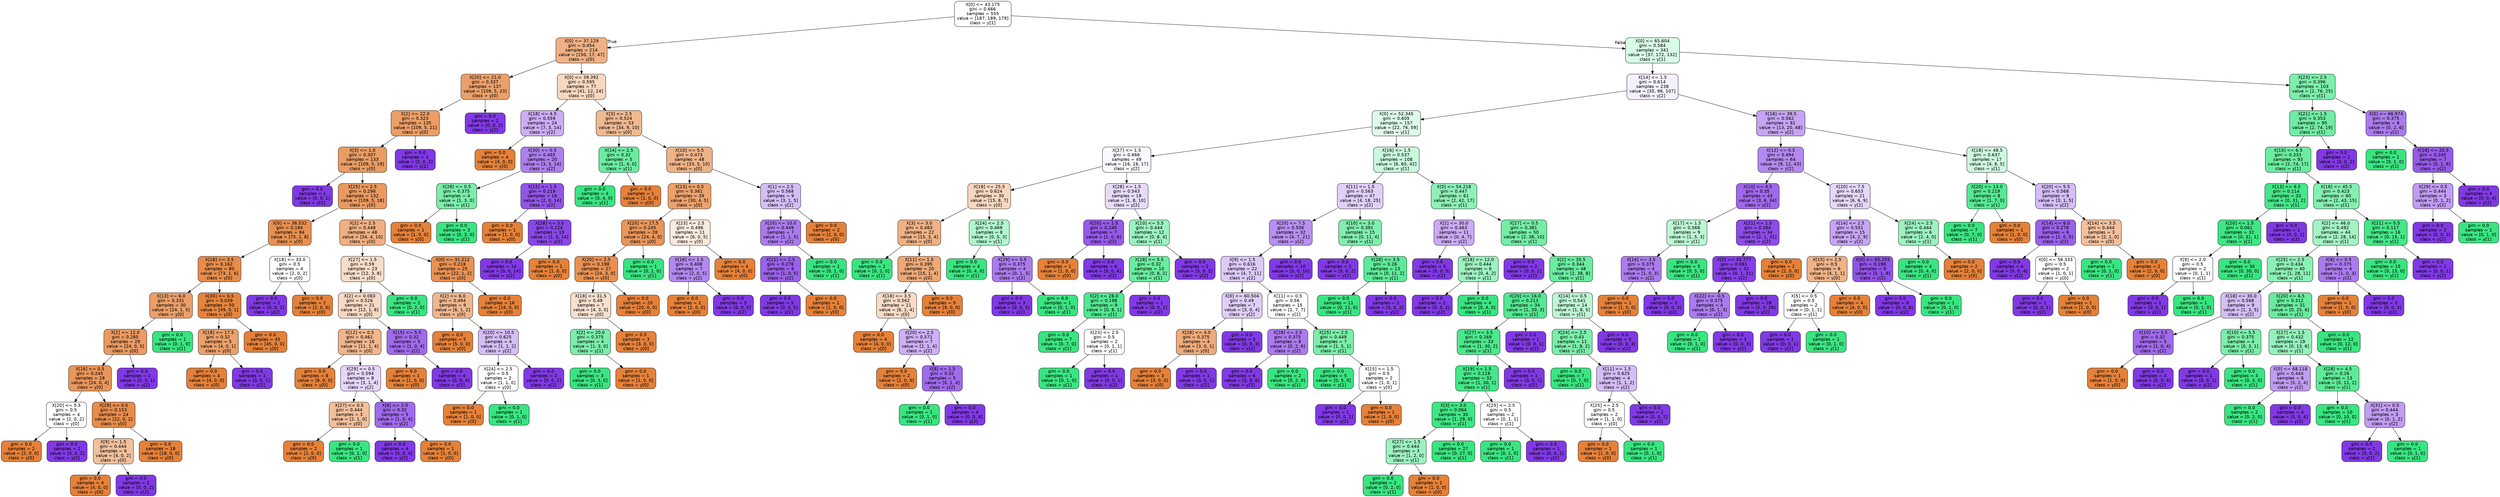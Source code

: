 digraph Tree {
node [shape=box, style="filled, rounded", color="black", fontname=helvetica] ;
edge [fontname=helvetica] ;
0 [label="X[0] <= 43.175\ngini = 0.666\nsamples = 555\nvalue = [187, 189, 179]\nclass = y[1]", fillcolor="#fefffe"] ;
1 [label="X[0] <= 37.129\ngini = 0.454\nsamples = 214\nvalue = [150, 17, 47]\nclass = y[0]", fillcolor="#efb185"] ;
0 -> 1 [labeldistance=2.5, labelangle=45, headlabel="True"] ;
2 [label="X[20] <= 21.0\ngini = 0.337\nsamples = 137\nvalue = [109, 5, 23]\nclass = y[0]", fillcolor="#eba06a"] ;
1 -> 2 ;
3 [label="X[2] <= 22.0\ngini = 0.323\nsamples = 135\nvalue = [109, 5, 21]\nclass = y[0]", fillcolor="#eb9e66"] ;
2 -> 3 ;
4 [label="X[3] <= 1.0\ngini = 0.307\nsamples = 133\nvalue = [109, 5, 19]\nclass = y[0]", fillcolor="#ea9c63"] ;
3 -> 4 ;
5 [label="gini = 0.0\nsamples = 1\nvalue = [0, 0, 1]\nclass = y[2]", fillcolor="#8139e5"] ;
4 -> 5 ;
6 [label="X[25] <= 2.5\ngini = 0.298\nsamples = 132\nvalue = [109, 5, 18]\nclass = y[0]", fillcolor="#ea9a61"] ;
4 -> 6 ;
7 [label="X[0] <= 36.532\ngini = 0.194\nsamples = 84\nvalue = [75, 1, 8]\nclass = y[0]", fillcolor="#e89050"] ;
6 -> 7 ;
8 [label="X[18] <= 3.5\ngini = 0.162\nsamples = 80\nvalue = [73, 1, 6]\nclass = y[0]", fillcolor="#e78d4c"] ;
7 -> 8 ;
9 [label="X[13] <= 6.0\ngini = 0.331\nsamples = 30\nvalue = [24, 1, 5]\nclass = y[0]", fillcolor="#eb9f69"] ;
8 -> 9 ;
10 [label="X[2] <= 12.0\ngini = 0.285\nsamples = 29\nvalue = [24, 0, 5]\nclass = y[0]", fillcolor="#ea9b62"] ;
9 -> 10 ;
11 [label="X[16] <= 0.5\ngini = 0.245\nsamples = 28\nvalue = [24, 0, 4]\nclass = y[0]", fillcolor="#e9965a"] ;
10 -> 11 ;
12 [label="X[20] <= 5.5\ngini = 0.5\nsamples = 4\nvalue = [2, 0, 2]\nclass = y[0]", fillcolor="#ffffff"] ;
11 -> 12 ;
13 [label="gini = 0.0\nsamples = 2\nvalue = [2, 0, 0]\nclass = y[0]", fillcolor="#e58139"] ;
12 -> 13 ;
14 [label="gini = 0.0\nsamples = 2\nvalue = [0, 0, 2]\nclass = y[2]", fillcolor="#8139e5"] ;
12 -> 14 ;
15 [label="X[29] <= 0.5\ngini = 0.153\nsamples = 24\nvalue = [22, 0, 2]\nclass = y[0]", fillcolor="#e78c4b"] ;
11 -> 15 ;
16 [label="X[9] <= 1.5\ngini = 0.444\nsamples = 6\nvalue = [4, 0, 2]\nclass = y[0]", fillcolor="#f2c09c"] ;
15 -> 16 ;
17 [label="gini = 0.0\nsamples = 4\nvalue = [4, 0, 0]\nclass = y[0]", fillcolor="#e58139"] ;
16 -> 17 ;
18 [label="gini = 0.0\nsamples = 2\nvalue = [0, 0, 2]\nclass = y[2]", fillcolor="#8139e5"] ;
16 -> 18 ;
19 [label="gini = 0.0\nsamples = 18\nvalue = [18, 0, 0]\nclass = y[0]", fillcolor="#e58139"] ;
15 -> 19 ;
20 [label="gini = 0.0\nsamples = 1\nvalue = [0, 0, 1]\nclass = y[2]", fillcolor="#8139e5"] ;
10 -> 20 ;
21 [label="gini = 0.0\nsamples = 1\nvalue = [0, 1, 0]\nclass = y[1]", fillcolor="#39e581"] ;
9 -> 21 ;
22 [label="X[30] <= 0.5\ngini = 0.039\nsamples = 50\nvalue = [49, 0, 1]\nclass = y[0]", fillcolor="#e6843d"] ;
8 -> 22 ;
23 [label="X[18] <= 17.5\ngini = 0.32\nsamples = 5\nvalue = [4, 0, 1]\nclass = y[0]", fillcolor="#eca06a"] ;
22 -> 23 ;
24 [label="gini = 0.0\nsamples = 4\nvalue = [4, 0, 0]\nclass = y[0]", fillcolor="#e58139"] ;
23 -> 24 ;
25 [label="gini = 0.0\nsamples = 1\nvalue = [0, 0, 1]\nclass = y[2]", fillcolor="#8139e5"] ;
23 -> 25 ;
26 [label="gini = 0.0\nsamples = 45\nvalue = [45, 0, 0]\nclass = y[0]", fillcolor="#e58139"] ;
22 -> 26 ;
27 [label="X[18] <= 33.0\ngini = 0.5\nsamples = 4\nvalue = [2, 0, 2]\nclass = y[0]", fillcolor="#ffffff"] ;
7 -> 27 ;
28 [label="gini = 0.0\nsamples = 2\nvalue = [0, 0, 2]\nclass = y[2]", fillcolor="#8139e5"] ;
27 -> 28 ;
29 [label="gini = 0.0\nsamples = 2\nvalue = [2, 0, 0]\nclass = y[0]", fillcolor="#e58139"] ;
27 -> 29 ;
30 [label="X[2] <= 2.5\ngini = 0.448\nsamples = 48\nvalue = [34, 4, 10]\nclass = y[0]", fillcolor="#efaf82"] ;
6 -> 30 ;
31 [label="X[27] <= 1.5\ngini = 0.59\nsamples = 23\nvalue = [12, 3, 8]\nclass = y[0]", fillcolor="#f8ddca"] ;
30 -> 31 ;
32 [label="X[2] <= 0.083\ngini = 0.526\nsamples = 21\nvalue = [12, 1, 8]\nclass = y[0]", fillcolor="#f7d8c2"] ;
31 -> 32 ;
33 [label="X[12] <= 0.5\ngini = 0.461\nsamples = 16\nvalue = [11, 1, 4]\nclass = y[0]", fillcolor="#f0b68c"] ;
32 -> 33 ;
34 [label="gini = 0.0\nsamples = 8\nvalue = [8, 0, 0]\nclass = y[0]", fillcolor="#e58139"] ;
33 -> 34 ;
35 [label="X[29] <= 0.5\ngini = 0.594\nsamples = 8\nvalue = [3, 1, 4]\nclass = y[2]", fillcolor="#e6d7fa"] ;
33 -> 35 ;
36 [label="X[27] <= 0.5\ngini = 0.444\nsamples = 3\nvalue = [2, 1, 0]\nclass = y[0]", fillcolor="#f2c09c"] ;
35 -> 36 ;
37 [label="gini = 0.0\nsamples = 2\nvalue = [2, 0, 0]\nclass = y[0]", fillcolor="#e58139"] ;
36 -> 37 ;
38 [label="gini = 0.0\nsamples = 1\nvalue = [0, 1, 0]\nclass = y[1]", fillcolor="#39e581"] ;
36 -> 38 ;
39 [label="X[8] <= 2.0\ngini = 0.32\nsamples = 5\nvalue = [1, 0, 4]\nclass = y[2]", fillcolor="#a06aec"] ;
35 -> 39 ;
40 [label="gini = 0.0\nsamples = 4\nvalue = [0, 0, 4]\nclass = y[2]", fillcolor="#8139e5"] ;
39 -> 40 ;
41 [label="gini = 0.0\nsamples = 1\nvalue = [1, 0, 0]\nclass = y[0]", fillcolor="#e58139"] ;
39 -> 41 ;
42 [label="X[15] <= 5.5\ngini = 0.32\nsamples = 5\nvalue = [1, 0, 4]\nclass = y[2]", fillcolor="#a06aec"] ;
32 -> 42 ;
43 [label="gini = 0.0\nsamples = 1\nvalue = [1, 0, 0]\nclass = y[0]", fillcolor="#e58139"] ;
42 -> 43 ;
44 [label="gini = 0.0\nsamples = 4\nvalue = [0, 0, 4]\nclass = y[2]", fillcolor="#8139e5"] ;
42 -> 44 ;
45 [label="gini = 0.0\nsamples = 2\nvalue = [0, 2, 0]\nclass = y[1]", fillcolor="#39e581"] ;
31 -> 45 ;
46 [label="X[0] <= 31.212\ngini = 0.218\nsamples = 25\nvalue = [22, 1, 2]\nclass = y[0]", fillcolor="#e89153"] ;
30 -> 46 ;
47 [label="X[2] <= 6.0\ngini = 0.494\nsamples = 9\nvalue = [6, 1, 2]\nclass = y[0]", fillcolor="#f0b78e"] ;
46 -> 47 ;
48 [label="gini = 0.0\nsamples = 5\nvalue = [5, 0, 0]\nclass = y[0]", fillcolor="#e58139"] ;
47 -> 48 ;
49 [label="X[20] <= 10.5\ngini = 0.625\nsamples = 4\nvalue = [1, 1, 2]\nclass = y[2]", fillcolor="#d5bdf6"] ;
47 -> 49 ;
50 [label="X[24] <= 2.5\ngini = 0.5\nsamples = 2\nvalue = [1, 1, 0]\nclass = y[0]", fillcolor="#ffffff"] ;
49 -> 50 ;
51 [label="gini = 0.0\nsamples = 1\nvalue = [1, 0, 0]\nclass = y[0]", fillcolor="#e58139"] ;
50 -> 51 ;
52 [label="gini = 0.0\nsamples = 1\nvalue = [0, 1, 0]\nclass = y[1]", fillcolor="#39e581"] ;
50 -> 52 ;
53 [label="gini = 0.0\nsamples = 2\nvalue = [0, 0, 2]\nclass = y[2]", fillcolor="#8139e5"] ;
49 -> 53 ;
54 [label="gini = 0.0\nsamples = 16\nvalue = [16, 0, 0]\nclass = y[0]", fillcolor="#e58139"] ;
46 -> 54 ;
55 [label="gini = 0.0\nsamples = 2\nvalue = [0, 0, 2]\nclass = y[2]", fillcolor="#8139e5"] ;
3 -> 55 ;
56 [label="gini = 0.0\nsamples = 2\nvalue = [0, 0, 2]\nclass = y[2]", fillcolor="#8139e5"] ;
2 -> 56 ;
57 [label="X[0] <= 39.392\ngini = 0.595\nsamples = 77\nvalue = [41, 12, 24]\nclass = y[0]", fillcolor="#f7d7bf"] ;
1 -> 57 ;
58 [label="X[18] <= 4.5\ngini = 0.559\nsamples = 24\nvalue = [7, 3, 14]\nclass = y[2]", fillcolor="#cbadf4"] ;
57 -> 58 ;
59 [label="gini = 0.0\nsamples = 4\nvalue = [4, 0, 0]\nclass = y[0]", fillcolor="#e58139"] ;
58 -> 59 ;
60 [label="X[30] <= 0.5\ngini = 0.465\nsamples = 20\nvalue = [3, 3, 14]\nclass = y[2]", fillcolor="#ad7fee"] ;
58 -> 60 ;
61 [label="X[28] <= 0.5\ngini = 0.375\nsamples = 4\nvalue = [1, 3, 0]\nclass = y[1]", fillcolor="#7beeab"] ;
60 -> 61 ;
62 [label="gini = 0.0\nsamples = 1\nvalue = [1, 0, 0]\nclass = y[0]", fillcolor="#e58139"] ;
61 -> 62 ;
63 [label="gini = 0.0\nsamples = 3\nvalue = [0, 3, 0]\nclass = y[1]", fillcolor="#39e581"] ;
61 -> 63 ;
64 [label="X[15] <= 1.5\ngini = 0.219\nsamples = 16\nvalue = [2, 0, 14]\nclass = y[2]", fillcolor="#9355e9"] ;
60 -> 64 ;
65 [label="gini = 0.0\nsamples = 1\nvalue = [1, 0, 0]\nclass = y[0]", fillcolor="#e58139"] ;
64 -> 65 ;
66 [label="X[28] <= 3.0\ngini = 0.124\nsamples = 15\nvalue = [1, 0, 14]\nclass = y[2]", fillcolor="#8a47e7"] ;
64 -> 66 ;
67 [label="gini = 0.0\nsamples = 14\nvalue = [0, 0, 14]\nclass = y[2]", fillcolor="#8139e5"] ;
66 -> 67 ;
68 [label="gini = 0.0\nsamples = 1\nvalue = [1, 0, 0]\nclass = y[0]", fillcolor="#e58139"] ;
66 -> 68 ;
69 [label="X[3] <= 2.5\ngini = 0.524\nsamples = 53\nvalue = [34, 9, 10]\nclass = y[0]", fillcolor="#f0b990"] ;
57 -> 69 ;
70 [label="X[14] <= 2.5\ngini = 0.32\nsamples = 5\nvalue = [1, 4, 0]\nclass = y[1]", fillcolor="#6aeca0"] ;
69 -> 70 ;
71 [label="gini = 0.0\nsamples = 4\nvalue = [0, 4, 0]\nclass = y[1]", fillcolor="#39e581"] ;
70 -> 71 ;
72 [label="gini = 0.0\nsamples = 1\nvalue = [1, 0, 0]\nclass = y[0]", fillcolor="#e58139"] ;
70 -> 72 ;
73 [label="X[10] <= 5.5\ngini = 0.473\nsamples = 48\nvalue = [33, 5, 10]\nclass = y[0]", fillcolor="#efb387"] ;
69 -> 73 ;
74 [label="X[13] <= 0.5\ngini = 0.381\nsamples = 39\nvalue = [30, 4, 5]\nclass = y[0]", fillcolor="#eca26d"] ;
73 -> 74 ;
75 [label="X[20] <= 17.5\ngini = 0.245\nsamples = 28\nvalue = [24, 4, 0]\nclass = y[0]", fillcolor="#e9965a"] ;
74 -> 75 ;
76 [label="X[20] <= 2.5\ngini = 0.198\nsamples = 27\nvalue = [24, 3, 0]\nclass = y[0]", fillcolor="#e89152"] ;
75 -> 76 ;
77 [label="X[18] <= 31.5\ngini = 0.49\nsamples = 7\nvalue = [4, 3, 0]\nclass = y[0]", fillcolor="#f8e0ce"] ;
76 -> 77 ;
78 [label="X[2] <= 20.0\ngini = 0.375\nsamples = 4\nvalue = [1, 3, 0]\nclass = y[1]", fillcolor="#7beeab"] ;
77 -> 78 ;
79 [label="gini = 0.0\nsamples = 3\nvalue = [0, 3, 0]\nclass = y[1]", fillcolor="#39e581"] ;
78 -> 79 ;
80 [label="gini = 0.0\nsamples = 1\nvalue = [1, 0, 0]\nclass = y[0]", fillcolor="#e58139"] ;
78 -> 80 ;
81 [label="gini = 0.0\nsamples = 3\nvalue = [3, 0, 0]\nclass = y[0]", fillcolor="#e58139"] ;
77 -> 81 ;
82 [label="gini = 0.0\nsamples = 20\nvalue = [20, 0, 0]\nclass = y[0]", fillcolor="#e58139"] ;
76 -> 82 ;
83 [label="gini = 0.0\nsamples = 1\nvalue = [0, 1, 0]\nclass = y[1]", fillcolor="#39e581"] ;
75 -> 83 ;
84 [label="X[23] <= 2.5\ngini = 0.496\nsamples = 11\nvalue = [6, 0, 5]\nclass = y[0]", fillcolor="#fbeade"] ;
74 -> 84 ;
85 [label="X[16] <= 1.5\ngini = 0.408\nsamples = 7\nvalue = [2, 0, 5]\nclass = y[2]", fillcolor="#b388ef"] ;
84 -> 85 ;
86 [label="gini = 0.0\nsamples = 2\nvalue = [2, 0, 0]\nclass = y[0]", fillcolor="#e58139"] ;
85 -> 86 ;
87 [label="gini = 0.0\nsamples = 5\nvalue = [0, 0, 5]\nclass = y[2]", fillcolor="#8139e5"] ;
85 -> 87 ;
88 [label="gini = 0.0\nsamples = 4\nvalue = [4, 0, 0]\nclass = y[0]", fillcolor="#e58139"] ;
84 -> 88 ;
89 [label="X[1] <= 2.5\ngini = 0.568\nsamples = 9\nvalue = [3, 1, 5]\nclass = y[2]", fillcolor="#d5bdf6"] ;
73 -> 89 ;
90 [label="X[20] <= 10.0\ngini = 0.449\nsamples = 7\nvalue = [1, 1, 5]\nclass = y[2]", fillcolor="#ab7bee"] ;
89 -> 90 ;
91 [label="X[11] <= 2.5\ngini = 0.278\nsamples = 6\nvalue = [1, 0, 5]\nclass = y[2]", fillcolor="#9a61ea"] ;
90 -> 91 ;
92 [label="gini = 0.0\nsamples = 5\nvalue = [0, 0, 5]\nclass = y[2]", fillcolor="#8139e5"] ;
91 -> 92 ;
93 [label="gini = 0.0\nsamples = 1\nvalue = [1, 0, 0]\nclass = y[0]", fillcolor="#e58139"] ;
91 -> 93 ;
94 [label="gini = 0.0\nsamples = 1\nvalue = [0, 1, 0]\nclass = y[1]", fillcolor="#39e581"] ;
90 -> 94 ;
95 [label="gini = 0.0\nsamples = 2\nvalue = [2, 0, 0]\nclass = y[0]", fillcolor="#e58139"] ;
89 -> 95 ;
96 [label="X[0] <= 65.604\ngini = 0.584\nsamples = 341\nvalue = [37, 172, 132]\nclass = y[1]", fillcolor="#d9fae7"] ;
0 -> 96 [labeldistance=2.5, labelangle=-45, headlabel="False"] ;
97 [label="X[14] <= 1.5\ngini = 0.614\nsamples = 238\nvalue = [35, 96, 107]\nclass = y[2]", fillcolor="#f5f0fd"] ;
96 -> 97 ;
98 [label="X[0] <= 52.345\ngini = 0.605\nsamples = 157\nvalue = [22, 76, 59]\nclass = y[1]", fillcolor="#ddfae9"] ;
97 -> 98 ;
99 [label="X[27] <= 1.5\ngini = 0.666\nsamples = 49\nvalue = [16, 16, 17]\nclass = y[2]", fillcolor="#fbf9fe"] ;
98 -> 99 ;
100 [label="X[18] <= 25.5\ngini = 0.624\nsamples = 30\nvalue = [15, 8, 7]\nclass = y[0]", fillcolor="#f7d7c0"] ;
99 -> 100 ;
101 [label="X[3] <= 3.0\ngini = 0.483\nsamples = 22\nvalue = [15, 3, 4]\nclass = y[0]", fillcolor="#efb286"] ;
100 -> 101 ;
102 [label="gini = 0.0\nsamples = 2\nvalue = [0, 2, 0]\nclass = y[1]", fillcolor="#39e581"] ;
101 -> 102 ;
103 [label="X[11] <= 1.5\ngini = 0.395\nsamples = 20\nvalue = [15, 1, 4]\nclass = y[0]", fillcolor="#eda877"] ;
101 -> 103 ;
104 [label="X[18] <= 3.5\ngini = 0.562\nsamples = 11\nvalue = [6, 1, 4]\nclass = y[0]", fillcolor="#f8dbc6"] ;
103 -> 104 ;
105 [label="gini = 0.0\nsamples = 4\nvalue = [4, 0, 0]\nclass = y[0]", fillcolor="#e58139"] ;
104 -> 105 ;
106 [label="X[20] <= 2.5\ngini = 0.571\nsamples = 7\nvalue = [2, 1, 4]\nclass = y[2]", fillcolor="#cdb0f5"] ;
104 -> 106 ;
107 [label="gini = 0.0\nsamples = 2\nvalue = [2, 0, 0]\nclass = y[0]", fillcolor="#e58139"] ;
106 -> 107 ;
108 [label="X[8] <= 1.5\ngini = 0.32\nsamples = 5\nvalue = [0, 1, 4]\nclass = y[2]", fillcolor="#a06aec"] ;
106 -> 108 ;
109 [label="gini = 0.0\nsamples = 1\nvalue = [0, 1, 0]\nclass = y[1]", fillcolor="#39e581"] ;
108 -> 109 ;
110 [label="gini = 0.0\nsamples = 4\nvalue = [0, 0, 4]\nclass = y[2]", fillcolor="#8139e5"] ;
108 -> 110 ;
111 [label="gini = 0.0\nsamples = 9\nvalue = [9, 0, 0]\nclass = y[0]", fillcolor="#e58139"] ;
103 -> 111 ;
112 [label="X[24] <= 2.5\ngini = 0.469\nsamples = 8\nvalue = [0, 5, 3]\nclass = y[1]", fillcolor="#b0f5cd"] ;
100 -> 112 ;
113 [label="gini = 0.0\nsamples = 4\nvalue = [0, 4, 0]\nclass = y[1]", fillcolor="#39e581"] ;
112 -> 113 ;
114 [label="X[29] <= 0.5\ngini = 0.375\nsamples = 4\nvalue = [0, 1, 3]\nclass = y[2]", fillcolor="#ab7bee"] ;
112 -> 114 ;
115 [label="gini = 0.0\nsamples = 3\nvalue = [0, 0, 3]\nclass = y[2]", fillcolor="#8139e5"] ;
114 -> 115 ;
116 [label="gini = 0.0\nsamples = 1\nvalue = [0, 1, 0]\nclass = y[1]", fillcolor="#39e581"] ;
114 -> 116 ;
117 [label="X[28] <= 1.5\ngini = 0.543\nsamples = 19\nvalue = [1, 8, 10]\nclass = y[2]", fillcolor="#e8dbfa"] ;
99 -> 117 ;
118 [label="X[20] <= 1.5\ngini = 0.245\nsamples = 7\nvalue = [1, 0, 6]\nclass = y[2]", fillcolor="#965ae9"] ;
117 -> 118 ;
119 [label="gini = 0.0\nsamples = 1\nvalue = [1, 0, 0]\nclass = y[0]", fillcolor="#e58139"] ;
118 -> 119 ;
120 [label="gini = 0.0\nsamples = 6\nvalue = [0, 0, 6]\nclass = y[2]", fillcolor="#8139e5"] ;
118 -> 120 ;
121 [label="X[10] <= 5.5\ngini = 0.444\nsamples = 12\nvalue = [0, 8, 4]\nclass = y[1]", fillcolor="#9cf2c0"] ;
117 -> 121 ;
122 [label="X[28] <= 5.5\ngini = 0.32\nsamples = 10\nvalue = [0, 8, 2]\nclass = y[1]", fillcolor="#6aeca0"] ;
121 -> 122 ;
123 [label="X[2] <= 28.0\ngini = 0.198\nsamples = 9\nvalue = [0, 8, 1]\nclass = y[1]", fillcolor="#52e891"] ;
122 -> 123 ;
124 [label="gini = 0.0\nsamples = 7\nvalue = [0, 7, 0]\nclass = y[1]", fillcolor="#39e581"] ;
123 -> 124 ;
125 [label="X[23] <= 2.5\ngini = 0.5\nsamples = 2\nvalue = [0, 1, 1]\nclass = y[1]", fillcolor="#ffffff"] ;
123 -> 125 ;
126 [label="gini = 0.0\nsamples = 1\nvalue = [0, 1, 0]\nclass = y[1]", fillcolor="#39e581"] ;
125 -> 126 ;
127 [label="gini = 0.0\nsamples = 1\nvalue = [0, 0, 1]\nclass = y[2]", fillcolor="#8139e5"] ;
125 -> 127 ;
128 [label="gini = 0.0\nsamples = 1\nvalue = [0, 0, 1]\nclass = y[2]", fillcolor="#8139e5"] ;
122 -> 128 ;
129 [label="gini = 0.0\nsamples = 2\nvalue = [0, 0, 2]\nclass = y[2]", fillcolor="#8139e5"] ;
121 -> 129 ;
130 [label="X[16] <= 1.5\ngini = 0.537\nsamples = 108\nvalue = [6, 60, 42]\nclass = y[1]", fillcolor="#c9f8dd"] ;
98 -> 130 ;
131 [label="X[11] <= 1.5\ngini = 0.563\nsamples = 47\nvalue = [4, 18, 25]\nclass = y[2]", fillcolor="#e1cff9"] ;
130 -> 131 ;
132 [label="X[20] <= 7.5\ngini = 0.506\nsamples = 32\nvalue = [4, 7, 21]\nclass = y[2]", fillcolor="#b890f0"] ;
131 -> 132 ;
133 [label="X[9] <= 1.5\ngini = 0.616\nsamples = 22\nvalue = [4, 7, 11]\nclass = y[2]", fillcolor="#ddcaf8"] ;
132 -> 133 ;
134 [label="X[0] <= 60.504\ngini = 0.49\nsamples = 7\nvalue = [3, 0, 4]\nclass = y[2]", fillcolor="#e0cef8"] ;
133 -> 134 ;
135 [label="X[28] <= 4.0\ngini = 0.375\nsamples = 4\nvalue = [3, 0, 1]\nclass = y[0]", fillcolor="#eeab7b"] ;
134 -> 135 ;
136 [label="gini = 0.0\nsamples = 3\nvalue = [3, 0, 0]\nclass = y[0]", fillcolor="#e58139"] ;
135 -> 136 ;
137 [label="gini = 0.0\nsamples = 1\nvalue = [0, 0, 1]\nclass = y[2]", fillcolor="#8139e5"] ;
135 -> 137 ;
138 [label="gini = 0.0\nsamples = 3\nvalue = [0, 0, 3]\nclass = y[2]", fillcolor="#8139e5"] ;
134 -> 138 ;
139 [label="X[11] <= 0.5\ngini = 0.56\nsamples = 15\nvalue = [1, 7, 7]\nclass = y[1]", fillcolor="#ffffff"] ;
133 -> 139 ;
140 [label="X[28] <= 2.5\ngini = 0.375\nsamples = 8\nvalue = [0, 2, 6]\nclass = y[2]", fillcolor="#ab7bee"] ;
139 -> 140 ;
141 [label="gini = 0.0\nsamples = 6\nvalue = [0, 0, 6]\nclass = y[2]", fillcolor="#8139e5"] ;
140 -> 141 ;
142 [label="gini = 0.0\nsamples = 2\nvalue = [0, 2, 0]\nclass = y[1]", fillcolor="#39e581"] ;
140 -> 142 ;
143 [label="X[25] <= 2.5\ngini = 0.449\nsamples = 7\nvalue = [1, 5, 1]\nclass = y[1]", fillcolor="#7beeab"] ;
139 -> 143 ;
144 [label="gini = 0.0\nsamples = 5\nvalue = [0, 5, 0]\nclass = y[1]", fillcolor="#39e581"] ;
143 -> 144 ;
145 [label="X[15] <= 1.5\ngini = 0.5\nsamples = 2\nvalue = [1, 0, 1]\nclass = y[0]", fillcolor="#ffffff"] ;
143 -> 145 ;
146 [label="gini = 0.0\nsamples = 1\nvalue = [0, 0, 1]\nclass = y[2]", fillcolor="#8139e5"] ;
145 -> 146 ;
147 [label="gini = 0.0\nsamples = 1\nvalue = [1, 0, 0]\nclass = y[0]", fillcolor="#e58139"] ;
145 -> 147 ;
148 [label="gini = 0.0\nsamples = 10\nvalue = [0, 0, 10]\nclass = y[2]", fillcolor="#8139e5"] ;
132 -> 148 ;
149 [label="X[10] <= 3.0\ngini = 0.391\nsamples = 15\nvalue = [0, 11, 4]\nclass = y[1]", fillcolor="#81eeaf"] ;
131 -> 149 ;
150 [label="gini = 0.0\nsamples = 2\nvalue = [0, 0, 2]\nclass = y[2]", fillcolor="#8139e5"] ;
149 -> 150 ;
151 [label="X[28] <= 3.5\ngini = 0.26\nsamples = 13\nvalue = [0, 11, 2]\nclass = y[1]", fillcolor="#5dea98"] ;
149 -> 151 ;
152 [label="gini = 0.0\nsamples = 11\nvalue = [0, 11, 0]\nclass = y[1]", fillcolor="#39e581"] ;
151 -> 152 ;
153 [label="gini = 0.0\nsamples = 2\nvalue = [0, 0, 2]\nclass = y[2]", fillcolor="#8139e5"] ;
151 -> 153 ;
154 [label="X[0] <= 54.218\ngini = 0.447\nsamples = 61\nvalue = [2, 42, 17]\nclass = y[1]", fillcolor="#8ef0b7"] ;
130 -> 154 ;
155 [label="X[2] <= 30.0\ngini = 0.463\nsamples = 11\nvalue = [0, 4, 7]\nclass = y[2]", fillcolor="#c9aaf4"] ;
154 -> 155 ;
156 [label="gini = 0.0\nsamples = 5\nvalue = [0, 0, 5]\nclass = y[2]", fillcolor="#8139e5"] ;
155 -> 156 ;
157 [label="X[18] <= 12.0\ngini = 0.444\nsamples = 6\nvalue = [0, 4, 2]\nclass = y[1]", fillcolor="#9cf2c0"] ;
155 -> 157 ;
158 [label="gini = 0.0\nsamples = 2\nvalue = [0, 0, 2]\nclass = y[2]", fillcolor="#8139e5"] ;
157 -> 158 ;
159 [label="gini = 0.0\nsamples = 4\nvalue = [0, 4, 0]\nclass = y[1]", fillcolor="#39e581"] ;
157 -> 159 ;
160 [label="X[27] <= 0.5\ngini = 0.381\nsamples = 50\nvalue = [2, 38, 10]\nclass = y[1]", fillcolor="#74eda7"] ;
154 -> 160 ;
161 [label="gini = 0.0\nsamples = 2\nvalue = [0, 0, 2]\nclass = y[2]", fillcolor="#8139e5"] ;
160 -> 161 ;
162 [label="X[2] <= 35.5\ngini = 0.344\nsamples = 48\nvalue = [2, 38, 8]\nclass = y[1]", fillcolor="#6aeca0"] ;
160 -> 162 ;
163 [label="X[20] <= 16.0\ngini = 0.213\nsamples = 34\nvalue = [1, 30, 3]\nclass = y[1]", fillcolor="#53e891"] ;
162 -> 163 ;
164 [label="X[27] <= 3.5\ngini = 0.169\nsamples = 33\nvalue = [1, 30, 2]\nclass = y[1]", fillcolor="#4ce88d"] ;
163 -> 164 ;
165 [label="X[19] <= 1.5\ngini = 0.119\nsamples = 32\nvalue = [1, 30, 1]\nclass = y[1]", fillcolor="#46e789"] ;
164 -> 165 ;
166 [label="X[3] <= 3.0\ngini = 0.064\nsamples = 30\nvalue = [1, 29, 0]\nclass = y[1]", fillcolor="#40e685"] ;
165 -> 166 ;
167 [label="X[27] <= 1.5\ngini = 0.444\nsamples = 3\nvalue = [1, 2, 0]\nclass = y[1]", fillcolor="#9cf2c0"] ;
166 -> 167 ;
168 [label="gini = 0.0\nsamples = 2\nvalue = [0, 2, 0]\nclass = y[1]", fillcolor="#39e581"] ;
167 -> 168 ;
169 [label="gini = 0.0\nsamples = 1\nvalue = [1, 0, 0]\nclass = y[0]", fillcolor="#e58139"] ;
167 -> 169 ;
170 [label="gini = 0.0\nsamples = 27\nvalue = [0, 27, 0]\nclass = y[1]", fillcolor="#39e581"] ;
166 -> 170 ;
171 [label="X[25] <= 2.5\ngini = 0.5\nsamples = 2\nvalue = [0, 1, 1]\nclass = y[1]", fillcolor="#ffffff"] ;
165 -> 171 ;
172 [label="gini = 0.0\nsamples = 1\nvalue = [0, 1, 0]\nclass = y[1]", fillcolor="#39e581"] ;
171 -> 172 ;
173 [label="gini = 0.0\nsamples = 1\nvalue = [0, 0, 1]\nclass = y[2]", fillcolor="#8139e5"] ;
171 -> 173 ;
174 [label="gini = 0.0\nsamples = 1\nvalue = [0, 0, 1]\nclass = y[2]", fillcolor="#8139e5"] ;
164 -> 174 ;
175 [label="gini = 0.0\nsamples = 1\nvalue = [0, 0, 1]\nclass = y[2]", fillcolor="#8139e5"] ;
163 -> 175 ;
176 [label="X[14] <= 0.5\ngini = 0.541\nsamples = 14\nvalue = [1, 8, 5]\nclass = y[1]", fillcolor="#bdf6d5"] ;
162 -> 176 ;
177 [label="X[24] <= 2.5\ngini = 0.43\nsamples = 11\nvalue = [1, 8, 2]\nclass = y[1]", fillcolor="#7beeab"] ;
176 -> 177 ;
178 [label="gini = 0.0\nsamples = 7\nvalue = [0, 7, 0]\nclass = y[1]", fillcolor="#39e581"] ;
177 -> 178 ;
179 [label="X[11] <= 1.5\ngini = 0.625\nsamples = 4\nvalue = [1, 1, 2]\nclass = y[2]", fillcolor="#d5bdf6"] ;
177 -> 179 ;
180 [label="X[25] <= 2.5\ngini = 0.5\nsamples = 2\nvalue = [1, 1, 0]\nclass = y[0]", fillcolor="#ffffff"] ;
179 -> 180 ;
181 [label="gini = 0.0\nsamples = 1\nvalue = [1, 0, 0]\nclass = y[0]", fillcolor="#e58139"] ;
180 -> 181 ;
182 [label="gini = 0.0\nsamples = 1\nvalue = [0, 1, 0]\nclass = y[1]", fillcolor="#39e581"] ;
180 -> 182 ;
183 [label="gini = 0.0\nsamples = 2\nvalue = [0, 0, 2]\nclass = y[2]", fillcolor="#8139e5"] ;
179 -> 183 ;
184 [label="gini = 0.0\nsamples = 3\nvalue = [0, 0, 3]\nclass = y[2]", fillcolor="#8139e5"] ;
176 -> 184 ;
185 [label="X[18] <= 39.5\ngini = 0.562\nsamples = 81\nvalue = [13, 20, 48]\nclass = y[2]", fillcolor="#c5a4f3"] ;
97 -> 185 ;
186 [label="X[12] <= 0.5\ngini = 0.494\nsamples = 64\nvalue = [9, 12, 43]\nclass = y[2]", fillcolor="#b489f0"] ;
185 -> 186 ;
187 [label="X[10] <= 4.5\ngini = 0.35\nsamples = 43\nvalue = [3, 6, 34]\nclass = y[2]", fillcolor="#a069eb"] ;
186 -> 187 ;
188 [label="X[17] <= 1.5\ngini = 0.568\nsamples = 9\nvalue = [1, 5, 3]\nclass = y[1]", fillcolor="#bdf6d5"] ;
187 -> 188 ;
189 [label="X[14] <= 3.5\ngini = 0.375\nsamples = 4\nvalue = [1, 0, 3]\nclass = y[2]", fillcolor="#ab7bee"] ;
188 -> 189 ;
190 [label="gini = 0.0\nsamples = 1\nvalue = [1, 0, 0]\nclass = y[0]", fillcolor="#e58139"] ;
189 -> 190 ;
191 [label="gini = 0.0\nsamples = 3\nvalue = [0, 0, 3]\nclass = y[2]", fillcolor="#8139e5"] ;
189 -> 191 ;
192 [label="gini = 0.0\nsamples = 5\nvalue = [0, 5, 0]\nclass = y[1]", fillcolor="#39e581"] ;
188 -> 192 ;
193 [label="X[21] <= 1.5\ngini = 0.164\nsamples = 34\nvalue = [2, 1, 31]\nclass = y[2]", fillcolor="#8d4ce7"] ;
187 -> 193 ;
194 [label="X[0] <= 45.777\ngini = 0.061\nsamples = 32\nvalue = [0, 1, 31]\nclass = y[2]", fillcolor="#853fe6"] ;
193 -> 194 ;
195 [label="X[22] <= -0.5\ngini = 0.375\nsamples = 4\nvalue = [0, 1, 3]\nclass = y[2]", fillcolor="#ab7bee"] ;
194 -> 195 ;
196 [label="gini = 0.0\nsamples = 1\nvalue = [0, 1, 0]\nclass = y[1]", fillcolor="#39e581"] ;
195 -> 196 ;
197 [label="gini = 0.0\nsamples = 3\nvalue = [0, 0, 3]\nclass = y[2]", fillcolor="#8139e5"] ;
195 -> 197 ;
198 [label="gini = 0.0\nsamples = 28\nvalue = [0, 0, 28]\nclass = y[2]", fillcolor="#8139e5"] ;
194 -> 198 ;
199 [label="gini = 0.0\nsamples = 2\nvalue = [2, 0, 0]\nclass = y[0]", fillcolor="#e58139"] ;
193 -> 199 ;
200 [label="X[20] <= 7.5\ngini = 0.653\nsamples = 21\nvalue = [6, 6, 9]\nclass = y[2]", fillcolor="#e6d7fa"] ;
186 -> 200 ;
201 [label="X[14] <= 2.5\ngini = 0.551\nsamples = 15\nvalue = [4, 2, 9]\nclass = y[2]", fillcolor="#c6a5f3"] ;
200 -> 201 ;
202 [label="X[15] <= 2.5\ngini = 0.5\nsamples = 6\nvalue = [4, 1, 1]\nclass = y[0]", fillcolor="#efb388"] ;
201 -> 202 ;
203 [label="X[5] <= 0.5\ngini = 0.5\nsamples = 2\nvalue = [0, 1, 1]\nclass = y[1]", fillcolor="#ffffff"] ;
202 -> 203 ;
204 [label="gini = 0.0\nsamples = 1\nvalue = [0, 0, 1]\nclass = y[2]", fillcolor="#8139e5"] ;
203 -> 204 ;
205 [label="gini = 0.0\nsamples = 1\nvalue = [0, 1, 0]\nclass = y[1]", fillcolor="#39e581"] ;
203 -> 205 ;
206 [label="gini = 0.0\nsamples = 4\nvalue = [4, 0, 0]\nclass = y[0]", fillcolor="#e58139"] ;
202 -> 206 ;
207 [label="X[0] <= 65.255\ngini = 0.198\nsamples = 9\nvalue = [0, 1, 8]\nclass = y[2]", fillcolor="#9152e8"] ;
201 -> 207 ;
208 [label="gini = 0.0\nsamples = 8\nvalue = [0, 0, 8]\nclass = y[2]", fillcolor="#8139e5"] ;
207 -> 208 ;
209 [label="gini = 0.0\nsamples = 1\nvalue = [0, 1, 0]\nclass = y[1]", fillcolor="#39e581"] ;
207 -> 209 ;
210 [label="X[24] <= 2.5\ngini = 0.444\nsamples = 6\nvalue = [2, 4, 0]\nclass = y[1]", fillcolor="#9cf2c0"] ;
200 -> 210 ;
211 [label="gini = 0.0\nsamples = 4\nvalue = [0, 4, 0]\nclass = y[1]", fillcolor="#39e581"] ;
210 -> 211 ;
212 [label="gini = 0.0\nsamples = 2\nvalue = [2, 0, 0]\nclass = y[0]", fillcolor="#e58139"] ;
210 -> 212 ;
213 [label="X[18] <= 48.5\ngini = 0.637\nsamples = 17\nvalue = [4, 8, 5]\nclass = y[1]", fillcolor="#cef8e0"] ;
185 -> 213 ;
214 [label="X[20] <= 13.0\ngini = 0.219\nsamples = 8\nvalue = [1, 7, 0]\nclass = y[1]", fillcolor="#55e993"] ;
213 -> 214 ;
215 [label="gini = 0.0\nsamples = 7\nvalue = [0, 7, 0]\nclass = y[1]", fillcolor="#39e581"] ;
214 -> 215 ;
216 [label="gini = 0.0\nsamples = 1\nvalue = [1, 0, 0]\nclass = y[0]", fillcolor="#e58139"] ;
214 -> 216 ;
217 [label="X[20] <= 5.5\ngini = 0.568\nsamples = 9\nvalue = [3, 1, 5]\nclass = y[2]", fillcolor="#d5bdf6"] ;
213 -> 217 ;
218 [label="X[14] <= 6.0\ngini = 0.278\nsamples = 6\nvalue = [1, 0, 5]\nclass = y[2]", fillcolor="#9a61ea"] ;
217 -> 218 ;
219 [label="gini = 0.0\nsamples = 4\nvalue = [0, 0, 4]\nclass = y[2]", fillcolor="#8139e5"] ;
218 -> 219 ;
220 [label="X[0] <= 56.333\ngini = 0.5\nsamples = 2\nvalue = [1, 0, 1]\nclass = y[0]", fillcolor="#ffffff"] ;
218 -> 220 ;
221 [label="gini = 0.0\nsamples = 1\nvalue = [0, 0, 1]\nclass = y[2]", fillcolor="#8139e5"] ;
220 -> 221 ;
222 [label="gini = 0.0\nsamples = 1\nvalue = [1, 0, 0]\nclass = y[0]", fillcolor="#e58139"] ;
220 -> 222 ;
223 [label="X[14] <= 3.5\ngini = 0.444\nsamples = 3\nvalue = [2, 1, 0]\nclass = y[0]", fillcolor="#f2c09c"] ;
217 -> 223 ;
224 [label="gini = 0.0\nsamples = 1\nvalue = [0, 1, 0]\nclass = y[1]", fillcolor="#39e581"] ;
223 -> 224 ;
225 [label="gini = 0.0\nsamples = 2\nvalue = [2, 0, 0]\nclass = y[0]", fillcolor="#e58139"] ;
223 -> 225 ;
226 [label="X[23] <= 2.5\ngini = 0.396\nsamples = 103\nvalue = [2, 76, 25]\nclass = y[1]", fillcolor="#7eeead"] ;
96 -> 226 ;
227 [label="X[21] <= 1.5\ngini = 0.353\nsamples = 95\nvalue = [2, 74, 19]\nclass = y[1]", fillcolor="#70eca4"] ;
226 -> 227 ;
228 [label="X[15] <= 6.5\ngini = 0.333\nsamples = 93\nvalue = [2, 74, 17]\nclass = y[1]", fillcolor="#6beca0"] ;
227 -> 228 ;
229 [label="X[13] <= 6.5\ngini = 0.114\nsamples = 33\nvalue = [0, 31, 2]\nclass = y[1]", fillcolor="#46e789"] ;
228 -> 229 ;
230 [label="X[20] <= 1.5\ngini = 0.061\nsamples = 32\nvalue = [0, 31, 1]\nclass = y[1]", fillcolor="#3fe685"] ;
229 -> 230 ;
231 [label="X[9] <= 2.0\ngini = 0.5\nsamples = 2\nvalue = [0, 1, 1]\nclass = y[1]", fillcolor="#ffffff"] ;
230 -> 231 ;
232 [label="gini = 0.0\nsamples = 1\nvalue = [0, 0, 1]\nclass = y[2]", fillcolor="#8139e5"] ;
231 -> 232 ;
233 [label="gini = 0.0\nsamples = 1\nvalue = [0, 1, 0]\nclass = y[1]", fillcolor="#39e581"] ;
231 -> 233 ;
234 [label="gini = 0.0\nsamples = 30\nvalue = [0, 30, 0]\nclass = y[1]", fillcolor="#39e581"] ;
230 -> 234 ;
235 [label="gini = 0.0\nsamples = 1\nvalue = [0, 0, 1]\nclass = y[2]", fillcolor="#8139e5"] ;
229 -> 235 ;
236 [label="X[18] <= 45.5\ngini = 0.423\nsamples = 60\nvalue = [2, 43, 15]\nclass = y[1]", fillcolor="#84efb1"] ;
228 -> 236 ;
237 [label="X[2] <= 46.0\ngini = 0.492\nsamples = 44\nvalue = [2, 28, 14]\nclass = y[1]", fillcolor="#a3f3c4"] ;
236 -> 237 ;
238 [label="X[25] <= 2.5\ngini = 0.434\nsamples = 40\nvalue = [1, 28, 11]\nclass = y[1]", fillcolor="#8bf0b5"] ;
237 -> 238 ;
239 [label="X[18] <= 30.0\ngini = 0.568\nsamples = 9\nvalue = [1, 3, 5]\nclass = y[2]", fillcolor="#d5bdf6"] ;
238 -> 239 ;
240 [label="X[10] <= 3.5\ngini = 0.32\nsamples = 5\nvalue = [1, 0, 4]\nclass = y[2]", fillcolor="#a06aec"] ;
239 -> 240 ;
241 [label="gini = 0.0\nsamples = 1\nvalue = [1, 0, 0]\nclass = y[0]", fillcolor="#e58139"] ;
240 -> 241 ;
242 [label="gini = 0.0\nsamples = 4\nvalue = [0, 0, 4]\nclass = y[2]", fillcolor="#8139e5"] ;
240 -> 242 ;
243 [label="X[10] <= 5.5\ngini = 0.375\nsamples = 4\nvalue = [0, 3, 1]\nclass = y[1]", fillcolor="#7beeab"] ;
239 -> 243 ;
244 [label="gini = 0.0\nsamples = 1\nvalue = [0, 0, 1]\nclass = y[2]", fillcolor="#8139e5"] ;
243 -> 244 ;
245 [label="gini = 0.0\nsamples = 3\nvalue = [0, 3, 0]\nclass = y[1]", fillcolor="#39e581"] ;
243 -> 245 ;
246 [label="X[20] <= 6.5\ngini = 0.312\nsamples = 31\nvalue = [0, 25, 6]\nclass = y[1]", fillcolor="#69eb9f"] ;
238 -> 246 ;
247 [label="X[27] <= 1.5\ngini = 0.432\nsamples = 19\nvalue = [0, 13, 6]\nclass = y[1]", fillcolor="#94f1bb"] ;
246 -> 247 ;
248 [label="X[0] <= 68.118\ngini = 0.444\nsamples = 6\nvalue = [0, 2, 4]\nclass = y[2]", fillcolor="#c09cf2"] ;
247 -> 248 ;
249 [label="gini = 0.0\nsamples = 2\nvalue = [0, 2, 0]\nclass = y[1]", fillcolor="#39e581"] ;
248 -> 249 ;
250 [label="gini = 0.0\nsamples = 4\nvalue = [0, 0, 4]\nclass = y[2]", fillcolor="#8139e5"] ;
248 -> 250 ;
251 [label="X[28] <= 4.5\ngini = 0.26\nsamples = 13\nvalue = [0, 11, 2]\nclass = y[1]", fillcolor="#5dea98"] ;
247 -> 251 ;
252 [label="gini = 0.0\nsamples = 10\nvalue = [0, 10, 0]\nclass = y[1]", fillcolor="#39e581"] ;
251 -> 252 ;
253 [label="X[31] <= 0.5\ngini = 0.444\nsamples = 3\nvalue = [0, 1, 2]\nclass = y[2]", fillcolor="#c09cf2"] ;
251 -> 253 ;
254 [label="gini = 0.0\nsamples = 2\nvalue = [0, 0, 2]\nclass = y[2]", fillcolor="#8139e5"] ;
253 -> 254 ;
255 [label="gini = 0.0\nsamples = 1\nvalue = [0, 1, 0]\nclass = y[1]", fillcolor="#39e581"] ;
253 -> 255 ;
256 [label="gini = 0.0\nsamples = 12\nvalue = [0, 12, 0]\nclass = y[1]", fillcolor="#39e581"] ;
246 -> 256 ;
257 [label="X[8] <= 0.5\ngini = 0.375\nsamples = 4\nvalue = [1, 0, 3]\nclass = y[2]", fillcolor="#ab7bee"] ;
237 -> 257 ;
258 [label="gini = 0.0\nsamples = 1\nvalue = [1, 0, 0]\nclass = y[0]", fillcolor="#e58139"] ;
257 -> 258 ;
259 [label="gini = 0.0\nsamples = 3\nvalue = [0, 0, 3]\nclass = y[2]", fillcolor="#8139e5"] ;
257 -> 259 ;
260 [label="X[21] <= 0.5\ngini = 0.117\nsamples = 16\nvalue = [0, 15, 1]\nclass = y[1]", fillcolor="#46e789"] ;
236 -> 260 ;
261 [label="gini = 0.0\nsamples = 15\nvalue = [0, 15, 0]\nclass = y[1]", fillcolor="#39e581"] ;
260 -> 261 ;
262 [label="gini = 0.0\nsamples = 1\nvalue = [0, 0, 1]\nclass = y[2]", fillcolor="#8139e5"] ;
260 -> 262 ;
263 [label="gini = 0.0\nsamples = 2\nvalue = [0, 0, 2]\nclass = y[2]", fillcolor="#8139e5"] ;
227 -> 263 ;
264 [label="X[0] <= 66.974\ngini = 0.375\nsamples = 8\nvalue = [0, 2, 6]\nclass = y[2]", fillcolor="#ab7bee"] ;
226 -> 264 ;
265 [label="gini = 0.0\nsamples = 1\nvalue = [0, 1, 0]\nclass = y[1]", fillcolor="#39e581"] ;
264 -> 265 ;
266 [label="X[18] <= 20.5\ngini = 0.245\nsamples = 7\nvalue = [0, 1, 6]\nclass = y[2]", fillcolor="#965ae9"] ;
264 -> 266 ;
267 [label="X[29] <= 0.5\ngini = 0.444\nsamples = 3\nvalue = [0, 1, 2]\nclass = y[2]", fillcolor="#c09cf2"] ;
266 -> 267 ;
268 [label="gini = 0.0\nsamples = 2\nvalue = [0, 0, 2]\nclass = y[2]", fillcolor="#8139e5"] ;
267 -> 268 ;
269 [label="gini = 0.0\nsamples = 1\nvalue = [0, 1, 0]\nclass = y[1]", fillcolor="#39e581"] ;
267 -> 269 ;
270 [label="gini = 0.0\nsamples = 4\nvalue = [0, 0, 4]\nclass = y[2]", fillcolor="#8139e5"] ;
266 -> 270 ;
}